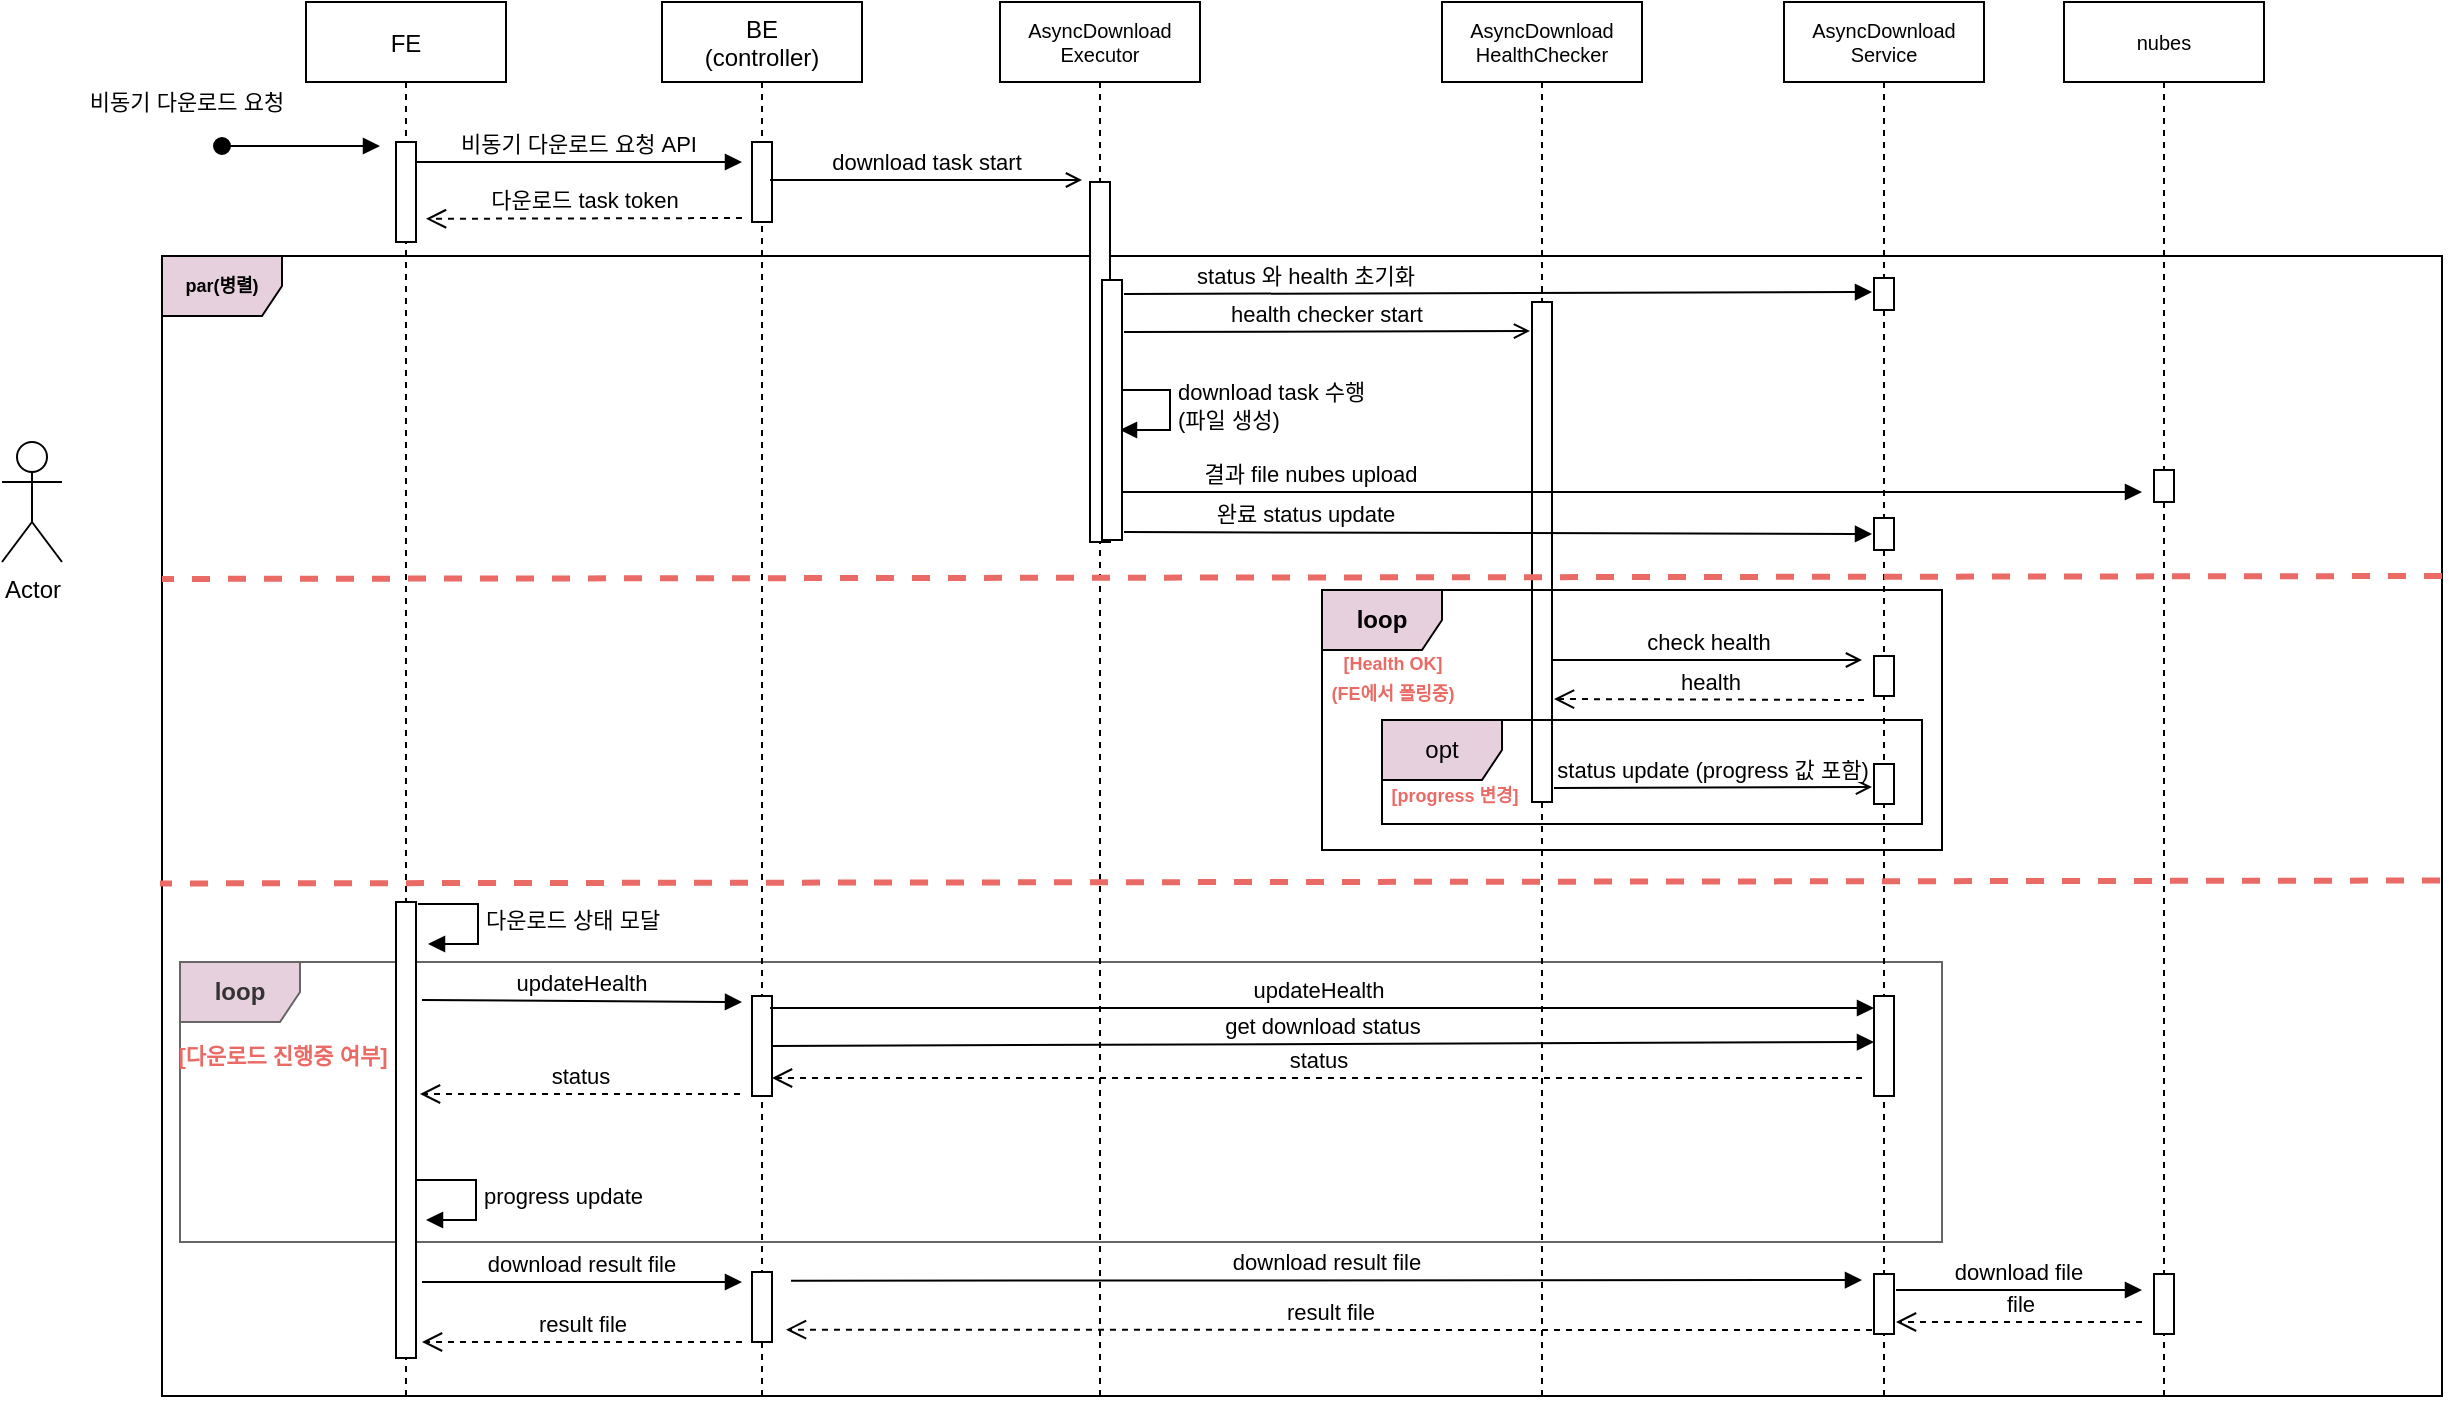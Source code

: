 <mxfile version="20.4.0" type="github">
  <diagram id="kgpKYQtTHZ0yAKxKKP6v" name="Page-1">
    <mxGraphModel dx="1524" dy="553" grid="1" gridSize="10" guides="1" tooltips="1" connect="1" arrows="1" fold="1" page="1" pageScale="1" pageWidth="850" pageHeight="1100" math="0" shadow="0">
      <root>
        <mxCell id="0" />
        <mxCell id="1" parent="0" />
        <mxCell id="PAv24Wi7GxfsrFI-geuO-69" value="&lt;font color=&quot;#000000&quot;&gt;&lt;b&gt;par(병렬)&lt;/b&gt;&lt;/font&gt;" style="shape=umlFrame;whiteSpace=wrap;html=1;fontSize=9;fontColor=#EA6B66;fillColor=#E6D0DE;" vertex="1" parent="1">
          <mxGeometry x="100" y="207" width="1140" height="570" as="geometry" />
        </mxCell>
        <mxCell id="PAv24Wi7GxfsrFI-geuO-18" value="&lt;b&gt;loop&lt;/b&gt;" style="shape=umlFrame;whiteSpace=wrap;html=1;fillColor=#E6D0DE;fontColor=#333333;strokeColor=#666666;" vertex="1" parent="1">
          <mxGeometry x="109" y="560" width="881" height="140" as="geometry" />
        </mxCell>
        <mxCell id="3nuBFxr9cyL0pnOWT2aG-1" value="FE" style="shape=umlLifeline;perimeter=lifelinePerimeter;container=1;collapsible=0;recursiveResize=0;rounded=0;shadow=0;strokeWidth=1;" parent="1" vertex="1">
          <mxGeometry x="172" y="80" width="100" height="700" as="geometry" />
        </mxCell>
        <mxCell id="3nuBFxr9cyL0pnOWT2aG-2" value="" style="points=[];perimeter=orthogonalPerimeter;rounded=0;shadow=0;strokeWidth=1;" parent="3nuBFxr9cyL0pnOWT2aG-1" vertex="1">
          <mxGeometry x="45" y="70" width="10" height="50" as="geometry" />
        </mxCell>
        <mxCell id="3nuBFxr9cyL0pnOWT2aG-3" value="" style="verticalAlign=bottom;startArrow=oval;endArrow=block;startSize=8;shadow=0;strokeWidth=1;" parent="3nuBFxr9cyL0pnOWT2aG-1" edge="1">
          <mxGeometry relative="1" as="geometry">
            <mxPoint x="-42" y="72" as="sourcePoint" />
            <mxPoint x="37" y="72" as="targetPoint" />
          </mxGeometry>
        </mxCell>
        <mxCell id="PAv24Wi7GxfsrFI-geuO-10" value="" style="html=1;points=[];perimeter=orthogonalPerimeter;" vertex="1" parent="3nuBFxr9cyL0pnOWT2aG-1">
          <mxGeometry x="45" y="450" width="10" height="228" as="geometry" />
        </mxCell>
        <mxCell id="PAv24Wi7GxfsrFI-geuO-11" value="다운로드 상태 모달" style="edgeStyle=orthogonalEdgeStyle;html=1;align=left;spacingLeft=2;endArrow=block;rounded=0;entryX=1;entryY=0;" edge="1" parent="3nuBFxr9cyL0pnOWT2aG-1">
          <mxGeometry relative="1" as="geometry">
            <mxPoint x="56" y="451" as="sourcePoint" />
            <Array as="points">
              <mxPoint x="86" y="451" />
            </Array>
            <mxPoint x="61" y="471" as="targetPoint" />
          </mxGeometry>
        </mxCell>
        <mxCell id="PAv24Wi7GxfsrFI-geuO-15" value="status" style="html=1;verticalAlign=bottom;endArrow=open;dashed=1;endSize=8;rounded=0;" edge="1" parent="3nuBFxr9cyL0pnOWT2aG-1">
          <mxGeometry relative="1" as="geometry">
            <mxPoint x="217" y="546" as="sourcePoint" />
            <mxPoint x="57" y="546" as="targetPoint" />
          </mxGeometry>
        </mxCell>
        <mxCell id="3nuBFxr9cyL0pnOWT2aG-5" value="BE&#xa;(controller)" style="shape=umlLifeline;perimeter=lifelinePerimeter;container=1;collapsible=0;recursiveResize=0;rounded=0;shadow=0;strokeWidth=1;" parent="1" vertex="1">
          <mxGeometry x="350" y="80" width="100" height="700" as="geometry" />
        </mxCell>
        <mxCell id="3nuBFxr9cyL0pnOWT2aG-6" value="" style="points=[];perimeter=orthogonalPerimeter;rounded=0;shadow=0;strokeWidth=1;" parent="3nuBFxr9cyL0pnOWT2aG-5" vertex="1">
          <mxGeometry x="45" y="70" width="10" height="40" as="geometry" />
        </mxCell>
        <mxCell id="PAv24Wi7GxfsrFI-geuO-4" value="" style="points=[];perimeter=orthogonalPerimeter;rounded=0;shadow=0;strokeWidth=1;" vertex="1" parent="3nuBFxr9cyL0pnOWT2aG-5">
          <mxGeometry x="45" y="497" width="10" height="50" as="geometry" />
        </mxCell>
        <mxCell id="PAv24Wi7GxfsrFI-geuO-22" value="" style="points=[];perimeter=orthogonalPerimeter;rounded=0;shadow=0;strokeWidth=1;" vertex="1" parent="3nuBFxr9cyL0pnOWT2aG-5">
          <mxGeometry x="45" y="635" width="10" height="35" as="geometry" />
        </mxCell>
        <mxCell id="PAv24Wi7GxfsrFI-geuO-21" value="download result file" style="verticalAlign=bottom;endArrow=block;shadow=0;strokeWidth=1;" edge="1" parent="3nuBFxr9cyL0pnOWT2aG-5">
          <mxGeometry relative="1" as="geometry">
            <mxPoint x="-120" y="640" as="sourcePoint" />
            <mxPoint x="40" y="640" as="targetPoint" />
            <Array as="points" />
          </mxGeometry>
        </mxCell>
        <mxCell id="PAv24Wi7GxfsrFI-geuO-26" value="result file" style="html=1;verticalAlign=bottom;endArrow=open;dashed=1;endSize=8;rounded=0;" edge="1" parent="3nuBFxr9cyL0pnOWT2aG-5">
          <mxGeometry relative="1" as="geometry">
            <mxPoint x="40" y="670" as="sourcePoint" />
            <mxPoint x="-120" y="670" as="targetPoint" />
          </mxGeometry>
        </mxCell>
        <mxCell id="3nuBFxr9cyL0pnOWT2aG-8" value="비동기 다운로드 요청 API" style="verticalAlign=bottom;endArrow=block;shadow=0;strokeWidth=1;" parent="1" source="3nuBFxr9cyL0pnOWT2aG-2" edge="1">
          <mxGeometry relative="1" as="geometry">
            <mxPoint x="327" y="160" as="sourcePoint" />
            <mxPoint x="390" y="160" as="targetPoint" />
            <Array as="points">
              <mxPoint x="320" y="160" />
            </Array>
          </mxGeometry>
        </mxCell>
        <mxCell id="xQrwwutkk_iIbDmqUv8c-1" value="Actor" style="shape=umlActor;verticalLabelPosition=bottom;verticalAlign=top;html=1;outlineConnect=0;" parent="1" vertex="1">
          <mxGeometry x="20" y="300" width="30" height="60" as="geometry" />
        </mxCell>
        <mxCell id="xQrwwutkk_iIbDmqUv8c-3" value="&lt;span style=&quot;font-size: 11px;&quot;&gt;비동기 다운로드 요청&lt;/span&gt;" style="text;html=1;align=center;verticalAlign=middle;resizable=0;points=[];autosize=1;strokeColor=none;fillColor=none;" parent="1" vertex="1">
          <mxGeometry x="52" y="115" width="120" height="30" as="geometry" />
        </mxCell>
        <mxCell id="aVBYDP4JhRlrpLpwvqIz-21" value="AsyncDownload&#xa;Executor" style="shape=umlLifeline;perimeter=lifelinePerimeter;container=1;collapsible=0;recursiveResize=0;rounded=0;shadow=0;strokeWidth=1;fontSize=10;" parent="1" vertex="1">
          <mxGeometry x="519" y="80" width="100" height="700" as="geometry" />
        </mxCell>
        <mxCell id="aVBYDP4JhRlrpLpwvqIz-22" value="" style="points=[];perimeter=orthogonalPerimeter;rounded=0;shadow=0;strokeWidth=1;" parent="aVBYDP4JhRlrpLpwvqIz-21" vertex="1">
          <mxGeometry x="45" y="90" width="10" height="180" as="geometry" />
        </mxCell>
        <mxCell id="PAv24Wi7GxfsrFI-geuO-53" value="download task 수행&lt;br&gt;(파일 생성)" style="edgeStyle=orthogonalEdgeStyle;html=1;align=left;spacingLeft=2;endArrow=block;rounded=0;entryX=1;entryY=0;" edge="1" parent="aVBYDP4JhRlrpLpwvqIz-21">
          <mxGeometry relative="1" as="geometry">
            <mxPoint x="55" y="194" as="sourcePoint" />
            <Array as="points">
              <mxPoint x="85" y="194" />
            </Array>
            <mxPoint x="60" y="214" as="targetPoint" />
          </mxGeometry>
        </mxCell>
        <mxCell id="PAv24Wi7GxfsrFI-geuO-66" value="" style="points=[];perimeter=orthogonalPerimeter;rounded=0;shadow=0;strokeWidth=1;" vertex="1" parent="aVBYDP4JhRlrpLpwvqIz-21">
          <mxGeometry x="51" y="139" width="10" height="130" as="geometry" />
        </mxCell>
        <mxCell id="aVBYDP4JhRlrpLpwvqIz-24" value="AsyncDownload&#xa;HealthChecker" style="shape=umlLifeline;perimeter=lifelinePerimeter;container=1;collapsible=0;recursiveResize=0;rounded=0;shadow=0;strokeWidth=1;fontSize=10;" parent="1" vertex="1">
          <mxGeometry x="740" y="80" width="100" height="700" as="geometry" />
        </mxCell>
        <mxCell id="PAv24Wi7GxfsrFI-geuO-14" value="status" style="html=1;verticalAlign=bottom;endArrow=open;dashed=1;endSize=8;rounded=0;" edge="1" parent="aVBYDP4JhRlrpLpwvqIz-24" target="PAv24Wi7GxfsrFI-geuO-4">
          <mxGeometry relative="1" as="geometry">
            <mxPoint x="210" y="538" as="sourcePoint" />
            <mxPoint x="-265.5" y="537.5" as="targetPoint" />
          </mxGeometry>
        </mxCell>
        <mxCell id="PAv24Wi7GxfsrFI-geuO-45" value="" style="points=[];perimeter=orthogonalPerimeter;rounded=0;shadow=0;strokeWidth=1;" vertex="1" parent="aVBYDP4JhRlrpLpwvqIz-24">
          <mxGeometry x="45" y="150" width="10" height="250" as="geometry" />
        </mxCell>
        <mxCell id="PAv24Wi7GxfsrFI-geuO-65" value="완료 status update" style="verticalAlign=bottom;endArrow=block;shadow=0;strokeWidth=1;entryX=-0.1;entryY=0.5;entryDx=0;entryDy=0;entryPerimeter=0;" edge="1" parent="aVBYDP4JhRlrpLpwvqIz-24" target="PAv24Wi7GxfsrFI-geuO-64">
          <mxGeometry x="-0.513" relative="1" as="geometry">
            <mxPoint x="-159" y="265" as="sourcePoint" />
            <mxPoint x="220" y="266.008" as="targetPoint" />
            <Array as="points" />
            <mxPoint as="offset" />
          </mxGeometry>
        </mxCell>
        <mxCell id="aVBYDP4JhRlrpLpwvqIz-29" value="AsyncDownload&#xa;Service" style="shape=umlLifeline;perimeter=lifelinePerimeter;container=1;collapsible=0;recursiveResize=0;rounded=0;shadow=0;strokeWidth=1;fontSize=10;" parent="1" vertex="1">
          <mxGeometry x="911" y="80" width="100" height="700" as="geometry" />
        </mxCell>
        <mxCell id="aVBYDP4JhRlrpLpwvqIz-30" value="" style="points=[];perimeter=orthogonalPerimeter;rounded=0;shadow=0;strokeWidth=1;" parent="aVBYDP4JhRlrpLpwvqIz-29" vertex="1">
          <mxGeometry x="45" y="497" width="10" height="50" as="geometry" />
        </mxCell>
        <mxCell id="PAv24Wi7GxfsrFI-geuO-25" value="" style="points=[];perimeter=orthogonalPerimeter;rounded=0;shadow=0;strokeWidth=1;" vertex="1" parent="aVBYDP4JhRlrpLpwvqIz-29">
          <mxGeometry x="45" y="636" width="10" height="30" as="geometry" />
        </mxCell>
        <mxCell id="PAv24Wi7GxfsrFI-geuO-32" value="health" style="html=1;verticalAlign=bottom;endArrow=open;dashed=1;endSize=8;rounded=0;entryX=1.1;entryY=0.45;entryDx=0;entryDy=0;entryPerimeter=0;" edge="1" parent="aVBYDP4JhRlrpLpwvqIz-29">
          <mxGeometry relative="1" as="geometry">
            <mxPoint x="40" y="349" as="sourcePoint" />
            <mxPoint x="-115" y="348.5" as="targetPoint" />
          </mxGeometry>
        </mxCell>
        <mxCell id="PAv24Wi7GxfsrFI-geuO-42" value="" style="points=[];perimeter=orthogonalPerimeter;rounded=0;shadow=0;strokeWidth=1;" vertex="1" parent="aVBYDP4JhRlrpLpwvqIz-29">
          <mxGeometry x="45" y="327" width="10" height="20" as="geometry" />
        </mxCell>
        <mxCell id="PAv24Wi7GxfsrFI-geuO-48" value="" style="points=[];perimeter=orthogonalPerimeter;rounded=0;shadow=0;strokeWidth=1;" vertex="1" parent="aVBYDP4JhRlrpLpwvqIz-29">
          <mxGeometry x="45" y="138" width="10" height="16" as="geometry" />
        </mxCell>
        <mxCell id="PAv24Wi7GxfsrFI-geuO-64" value="" style="points=[];perimeter=orthogonalPerimeter;rounded=0;shadow=0;strokeWidth=1;" vertex="1" parent="aVBYDP4JhRlrpLpwvqIz-29">
          <mxGeometry x="45" y="258" width="10" height="16" as="geometry" />
        </mxCell>
        <mxCell id="PAv24Wi7GxfsrFI-geuO-1" value="download task start" style="html=1;verticalAlign=bottom;labelBackgroundColor=none;endArrow=open;endFill=0;rounded=0;exitX=0.9;exitY=0.475;exitDx=0;exitDy=0;exitPerimeter=0;" edge="1" parent="1" source="3nuBFxr9cyL0pnOWT2aG-6">
          <mxGeometry width="160" relative="1" as="geometry">
            <mxPoint x="425" y="169" as="sourcePoint" />
            <mxPoint x="560" y="169" as="targetPoint" />
          </mxGeometry>
        </mxCell>
        <mxCell id="PAv24Wi7GxfsrFI-geuO-5" value="updateHealth" style="verticalAlign=bottom;endArrow=block;shadow=0;strokeWidth=1;" edge="1" parent="1">
          <mxGeometry relative="1" as="geometry">
            <mxPoint x="230" y="579" as="sourcePoint" />
            <mxPoint x="390" y="580" as="targetPoint" />
            <Array as="points" />
          </mxGeometry>
        </mxCell>
        <mxCell id="PAv24Wi7GxfsrFI-geuO-6" value="다운로드 task token" style="html=1;verticalAlign=bottom;endArrow=open;dashed=1;endSize=8;rounded=0;entryX=1.5;entryY=0.268;entryDx=0;entryDy=0;entryPerimeter=0;" edge="1" parent="1">
          <mxGeometry relative="1" as="geometry">
            <mxPoint x="390" y="188" as="sourcePoint" />
            <mxPoint x="232" y="188.4" as="targetPoint" />
          </mxGeometry>
        </mxCell>
        <mxCell id="PAv24Wi7GxfsrFI-geuO-13" value="updateHealth " style="verticalAlign=bottom;endArrow=block;shadow=0;strokeWidth=1;exitX=0.9;exitY=0.12;exitDx=0;exitDy=0;exitPerimeter=0;" edge="1" parent="1" source="PAv24Wi7GxfsrFI-geuO-4" target="aVBYDP4JhRlrpLpwvqIz-30">
          <mxGeometry relative="1" as="geometry">
            <mxPoint x="425" y="583" as="sourcePoint" />
            <mxPoint x="900" y="583" as="targetPoint" />
            <Array as="points" />
          </mxGeometry>
        </mxCell>
        <mxCell id="PAv24Wi7GxfsrFI-geuO-17" value="progress update" style="edgeStyle=orthogonalEdgeStyle;html=1;align=left;spacingLeft=2;endArrow=block;rounded=0;entryX=1;entryY=0;" edge="1" parent="1">
          <mxGeometry relative="1" as="geometry">
            <mxPoint x="227" y="669" as="sourcePoint" />
            <Array as="points">
              <mxPoint x="257" y="669" />
            </Array>
            <mxPoint x="232" y="689" as="targetPoint" />
          </mxGeometry>
        </mxCell>
        <mxCell id="PAv24Wi7GxfsrFI-geuO-19" value="&lt;span style=&quot;font-size: 11px;&quot;&gt;&lt;b&gt;&lt;font color=&quot;#ea6b66&quot;&gt;[다운로드 진행중 여부]&lt;/font&gt;&lt;/b&gt;&lt;/span&gt;" style="text;html=1;align=center;verticalAlign=middle;resizable=0;points=[];autosize=1;strokeColor=none;fillColor=none;" vertex="1" parent="1">
          <mxGeometry x="100" y="592" width="120" height="30" as="geometry" />
        </mxCell>
        <mxCell id="PAv24Wi7GxfsrFI-geuO-23" value="result file" style="html=1;verticalAlign=bottom;endArrow=open;dashed=1;endSize=8;rounded=0;exitX=-0.1;exitY=0.7;exitDx=0;exitDy=0;exitPerimeter=0;" edge="1" parent="1">
          <mxGeometry relative="1" as="geometry">
            <mxPoint x="955" y="744" as="sourcePoint" />
            <mxPoint x="412" y="743.86" as="targetPoint" />
          </mxGeometry>
        </mxCell>
        <mxCell id="PAv24Wi7GxfsrFI-geuO-24" value="download result file" style="verticalAlign=bottom;endArrow=block;shadow=0;strokeWidth=1;" edge="1" parent="1">
          <mxGeometry relative="1" as="geometry">
            <mxPoint x="414.5" y="719.36" as="sourcePoint" />
            <mxPoint x="950" y="719" as="targetPoint" />
            <Array as="points" />
          </mxGeometry>
        </mxCell>
        <mxCell id="PAv24Wi7GxfsrFI-geuO-29" value="get download status" style="verticalAlign=bottom;endArrow=block;shadow=0;strokeWidth=1;entryX=0;entryY=0.46;entryDx=0;entryDy=0;entryPerimeter=0;exitX=1;exitY=0.5;exitDx=0;exitDy=0;exitPerimeter=0;" edge="1" parent="1" source="PAv24Wi7GxfsrFI-geuO-4" target="aVBYDP4JhRlrpLpwvqIz-30">
          <mxGeometry relative="1" as="geometry">
            <mxPoint x="426" y="602" as="sourcePoint" />
            <mxPoint x="896" y="601.5" as="targetPoint" />
            <Array as="points" />
          </mxGeometry>
        </mxCell>
        <mxCell id="PAv24Wi7GxfsrFI-geuO-31" value="&lt;span style=&quot;background-color: rgb(255, 255, 255);&quot;&gt;check health&lt;/span&gt;" style="html=1;verticalAlign=bottom;labelBackgroundColor=none;endArrow=open;endFill=0;rounded=0;" edge="1" parent="1">
          <mxGeometry width="160" relative="1" as="geometry">
            <mxPoint x="795" y="409" as="sourcePoint" />
            <mxPoint x="950" y="409" as="targetPoint" />
          </mxGeometry>
        </mxCell>
        <mxCell id="PAv24Wi7GxfsrFI-geuO-35" value="&lt;span style=&quot;background-color: rgb(255, 255, 255);&quot;&gt;status update (progress 값 포함)&lt;/span&gt;" style="html=1;verticalAlign=bottom;labelBackgroundColor=none;endArrow=open;endFill=0;rounded=0;entryX=-0.1;entryY=0.575;entryDx=0;entryDy=0;entryPerimeter=0;" edge="1" parent="1" target="PAv24Wi7GxfsrFI-geuO-43">
          <mxGeometry width="160" relative="1" as="geometry">
            <mxPoint x="796" y="473" as="sourcePoint" />
            <mxPoint x="960" y="472.72" as="targetPoint" />
          </mxGeometry>
        </mxCell>
        <mxCell id="PAv24Wi7GxfsrFI-geuO-38" value="&lt;b style=&quot;&quot;&gt;&lt;font color=&quot;#ea6b66&quot; style=&quot;font-size: 9px;&quot;&gt;[progress 변경]&lt;/font&gt;&lt;/b&gt;" style="text;html=1;align=center;verticalAlign=middle;resizable=0;points=[];autosize=1;strokeColor=none;fillColor=none;" vertex="1" parent="1">
          <mxGeometry x="701" y="461" width="90" height="30" as="geometry" />
        </mxCell>
        <mxCell id="PAv24Wi7GxfsrFI-geuO-43" value="" style="points=[];perimeter=orthogonalPerimeter;rounded=0;shadow=0;strokeWidth=1;" vertex="1" parent="1">
          <mxGeometry x="956" y="461" width="10" height="20" as="geometry" />
        </mxCell>
        <mxCell id="PAv24Wi7GxfsrFI-geuO-44" value="&lt;span style=&quot;font-size: 11px;&quot;&gt;&lt;b style=&quot;font-size: 9px;&quot;&gt;&lt;font style=&quot;font-size: 9px;&quot; color=&quot;#ea6b66&quot;&gt;[Health OK]&lt;br style=&quot;font-size: 9px;&quot;&gt;(FE에서 폴링중)&lt;br&gt;&lt;/font&gt;&lt;/b&gt;&lt;/span&gt;" style="text;html=1;align=center;verticalAlign=middle;resizable=0;points=[];autosize=1;strokeColor=none;fillColor=none;" vertex="1" parent="1">
          <mxGeometry x="670" y="397" width="90" height="40" as="geometry" />
        </mxCell>
        <mxCell id="PAv24Wi7GxfsrFI-geuO-36" value="opt" style="shape=umlFrame;whiteSpace=wrap;html=1;fillColor=#E6D0DE;" vertex="1" parent="1">
          <mxGeometry x="710" y="439" width="270" height="52" as="geometry" />
        </mxCell>
        <mxCell id="PAv24Wi7GxfsrFI-geuO-41" value="&lt;b&gt;loop&lt;/b&gt;" style="shape=umlFrame;whiteSpace=wrap;html=1;fillColor=#E6D0DE;" vertex="1" parent="1">
          <mxGeometry x="680" y="374" width="310" height="130" as="geometry" />
        </mxCell>
        <mxCell id="PAv24Wi7GxfsrFI-geuO-51" value="status 와 health 초기화" style="verticalAlign=bottom;endArrow=block;shadow=0;strokeWidth=1;entryX=0;entryY=0.438;entryDx=0;entryDy=0;entryPerimeter=0;exitX=1.2;exitY=0.077;exitDx=0;exitDy=0;exitPerimeter=0;" edge="1" parent="1">
          <mxGeometry x="-0.513" relative="1" as="geometry">
            <mxPoint x="581" y="226.01" as="sourcePoint" />
            <mxPoint x="955" y="225.008" as="targetPoint" />
            <Array as="points" />
            <mxPoint as="offset" />
          </mxGeometry>
        </mxCell>
        <mxCell id="PAv24Wi7GxfsrFI-geuO-2" value="&lt;span style=&quot;background-color: rgb(255, 255, 255);&quot;&gt;health checker start&lt;/span&gt;" style="html=1;verticalAlign=bottom;labelBackgroundColor=none;endArrow=open;endFill=0;rounded=0;startArrow=none;" edge="1" parent="1">
          <mxGeometry width="160" relative="1" as="geometry">
            <mxPoint x="581" y="245" as="sourcePoint" />
            <mxPoint x="784" y="244.5" as="targetPoint" />
          </mxGeometry>
        </mxCell>
        <mxCell id="PAv24Wi7GxfsrFI-geuO-55" value="nubes" style="shape=umlLifeline;perimeter=lifelinePerimeter;container=1;collapsible=0;recursiveResize=0;rounded=0;shadow=0;strokeWidth=1;fontSize=10;" vertex="1" parent="1">
          <mxGeometry x="1051" y="80" width="100" height="700" as="geometry" />
        </mxCell>
        <mxCell id="PAv24Wi7GxfsrFI-geuO-57" value="" style="points=[];perimeter=orthogonalPerimeter;rounded=0;shadow=0;strokeWidth=1;" vertex="1" parent="PAv24Wi7GxfsrFI-geuO-55">
          <mxGeometry x="45" y="636" width="10" height="30" as="geometry" />
        </mxCell>
        <mxCell id="PAv24Wi7GxfsrFI-geuO-60" value="" style="points=[];perimeter=orthogonalPerimeter;rounded=0;shadow=0;strokeWidth=1;" vertex="1" parent="PAv24Wi7GxfsrFI-geuO-55">
          <mxGeometry x="45" y="234" width="10" height="16" as="geometry" />
        </mxCell>
        <mxCell id="PAv24Wi7GxfsrFI-geuO-62" value="download file" style="verticalAlign=bottom;endArrow=block;shadow=0;strokeWidth=1;exitX=1.1;exitY=0.367;exitDx=0;exitDy=0;exitPerimeter=0;" edge="1" parent="1">
          <mxGeometry relative="1" as="geometry">
            <mxPoint x="967" y="724.01" as="sourcePoint" />
            <mxPoint x="1090" y="724" as="targetPoint" />
            <Array as="points" />
          </mxGeometry>
        </mxCell>
        <mxCell id="PAv24Wi7GxfsrFI-geuO-61" value="file" style="html=1;verticalAlign=bottom;endArrow=open;dashed=1;endSize=8;rounded=0;exitX=-0.2;exitY=0.6;exitDx=0;exitDy=0;exitPerimeter=0;" edge="1" parent="1">
          <mxGeometry relative="1" as="geometry">
            <mxPoint x="1090" y="740" as="sourcePoint" />
            <mxPoint x="967" y="740" as="targetPoint" />
          </mxGeometry>
        </mxCell>
        <mxCell id="PAv24Wi7GxfsrFI-geuO-63" value="결과 file nubes upload" style="verticalAlign=bottom;endArrow=block;shadow=0;strokeWidth=1;" edge="1" parent="1">
          <mxGeometry x="-0.629" relative="1" as="geometry">
            <mxPoint x="580" y="325" as="sourcePoint" />
            <mxPoint x="1090" y="325" as="targetPoint" />
            <Array as="points" />
            <mxPoint as="offset" />
          </mxGeometry>
        </mxCell>
        <mxCell id="PAv24Wi7GxfsrFI-geuO-70" value="" style="endArrow=none;dashed=1;html=1;rounded=0;fontSize=9;fontColor=#000000;entryX=0;entryY=0.271;entryDx=0;entryDy=0;entryPerimeter=0;strokeColor=#EA6B66;strokeWidth=3;" edge="1" parent="1">
          <mxGeometry width="50" height="50" relative="1" as="geometry">
            <mxPoint x="1240" y="367" as="sourcePoint" />
            <mxPoint x="100" y="368.47" as="targetPoint" />
          </mxGeometry>
        </mxCell>
        <mxCell id="PAv24Wi7GxfsrFI-geuO-71" value="" style="endArrow=none;dashed=1;html=1;rounded=0;fontSize=9;fontColor=#000000;entryX=0;entryY=0.271;entryDx=0;entryDy=0;entryPerimeter=0;strokeColor=#EA6B66;strokeWidth=3;" edge="1" parent="1">
          <mxGeometry width="50" height="50" relative="1" as="geometry">
            <mxPoint x="1239" y="519.26" as="sourcePoint" />
            <mxPoint x="99" y="520.73" as="targetPoint" />
          </mxGeometry>
        </mxCell>
      </root>
    </mxGraphModel>
  </diagram>
</mxfile>

